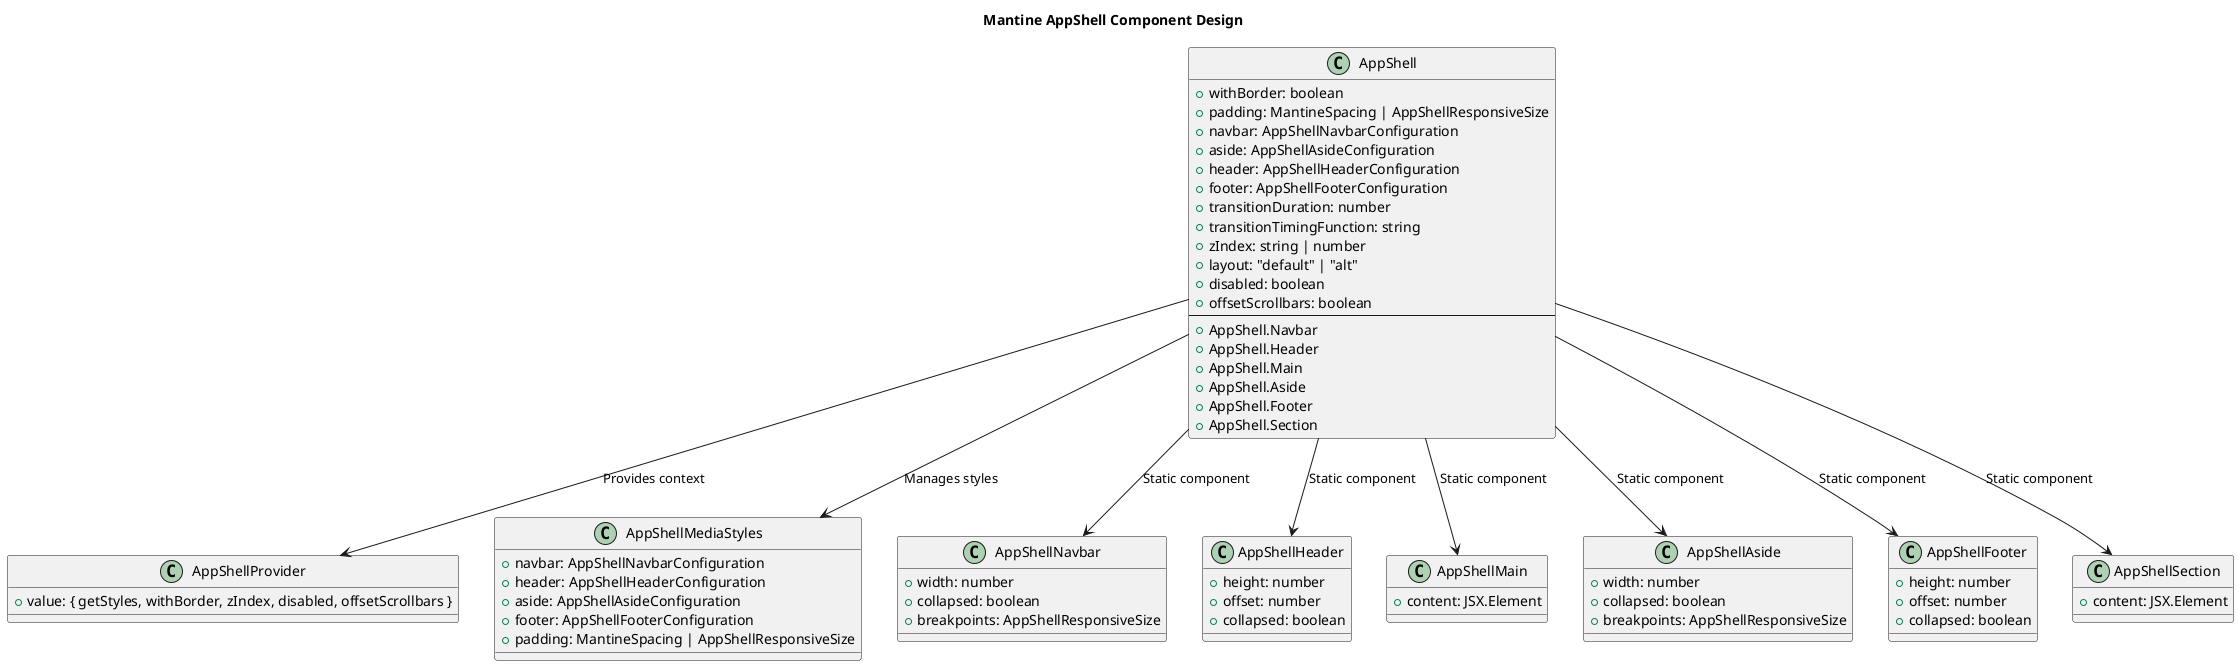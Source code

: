 @startuml
title Mantine AppShell Component Design

class AppShell {
  + withBorder: boolean
  + padding: MantineSpacing | AppShellResponsiveSize
  + navbar: AppShellNavbarConfiguration
  + aside: AppShellAsideConfiguration
  + header: AppShellHeaderConfiguration
  + footer: AppShellFooterConfiguration
  + transitionDuration: number
  + transitionTimingFunction: string
  + zIndex: string | number
  + layout: "default" | "alt"
  + disabled: boolean
  + offsetScrollbars: boolean
  --
  + AppShell.Navbar
  + AppShell.Header
  + AppShell.Main
  + AppShell.Aside
  + AppShell.Footer
  + AppShell.Section
}

class AppShellProvider {
  + value: { getStyles, withBorder, zIndex, disabled, offsetScrollbars }
}

class AppShellMediaStyles {
  + navbar: AppShellNavbarConfiguration
  + header: AppShellHeaderConfiguration
  + aside: AppShellAsideConfiguration
  + footer: AppShellFooterConfiguration
  + padding: MantineSpacing | AppShellResponsiveSize
}

class AppShellNavbar {
  + width: number
  + collapsed: boolean
  + breakpoints: AppShellResponsiveSize
}

class AppShellHeader {
  + height: number
  + offset: number
  + collapsed: boolean
}

class AppShellMain {
  + content: JSX.Element
}

class AppShellAside {
  + width: number
  + collapsed: boolean
  + breakpoints: AppShellResponsiveSize
}

class AppShellFooter {
  + height: number
  + offset: number
  + collapsed: boolean
}

class AppShellSection {
  + content: JSX.Element
}

AppShell --> AppShellProvider : "Provides context"
AppShell --> AppShellMediaStyles : "Manages styles"
AppShell --> AppShellNavbar : "Static component"
AppShell --> AppShellHeader : "Static component"
AppShell --> AppShellMain : "Static component"
AppShell --> AppShellAside : "Static component"
AppShell --> AppShellFooter : "Static component"
AppShell --> AppShellSection : "Static component"

@enduml

@startuml
title React Component-Based Architecture

' 基本的なReactコンポーネント
class ReactComponent {
  + props: object
  + state: object
  + setState(newState): void
  + render(): JSX.Element
}

' 関数コンポーネント
class FunctionComponent {
  + props: object
  + useState(initialState): [state, setState]
  + useEffect(effect, dependencies): void
}

' クラスコンポーネント
class ClassComponent {
  + props: object
  + state: object
  + setState(newState): void
  + componentDidMount(): void
  + componentDidUpdate(prevProps, prevState): void
  + componentWillUnmount(): void
  + render(): JSX.Element
}

' コンテキストAPI
class Context {
  + Provider: ContextProvider
  + Consumer: ContextConsumer
  + createContext(defaultValue): Context
}

class ContextProvider {
  + value: any
  + children: ReactNode
}

class ContextConsumer {
  + children: (value: any) => ReactNode
}

' フック
class ReactHooks {
  + useState(initialState): [state, setState]
  + useEffect(effect, dependencies): void
  + useContext(Context): any
  + useReducer(reducer, initialState): [state, dispatch]
  + useRef(initialValue): RefObject
}

' 関係性
ReactComponent <|-- FunctionComponent : Extends
ReactComponent <|-- ClassComponent : Extends
ReactComponent --> Context : Uses
Context --> ContextProvider : Provides
Context --> ContextConsumer : Consumes
ReactComponent --> ReactHooks : Uses

@enduml


